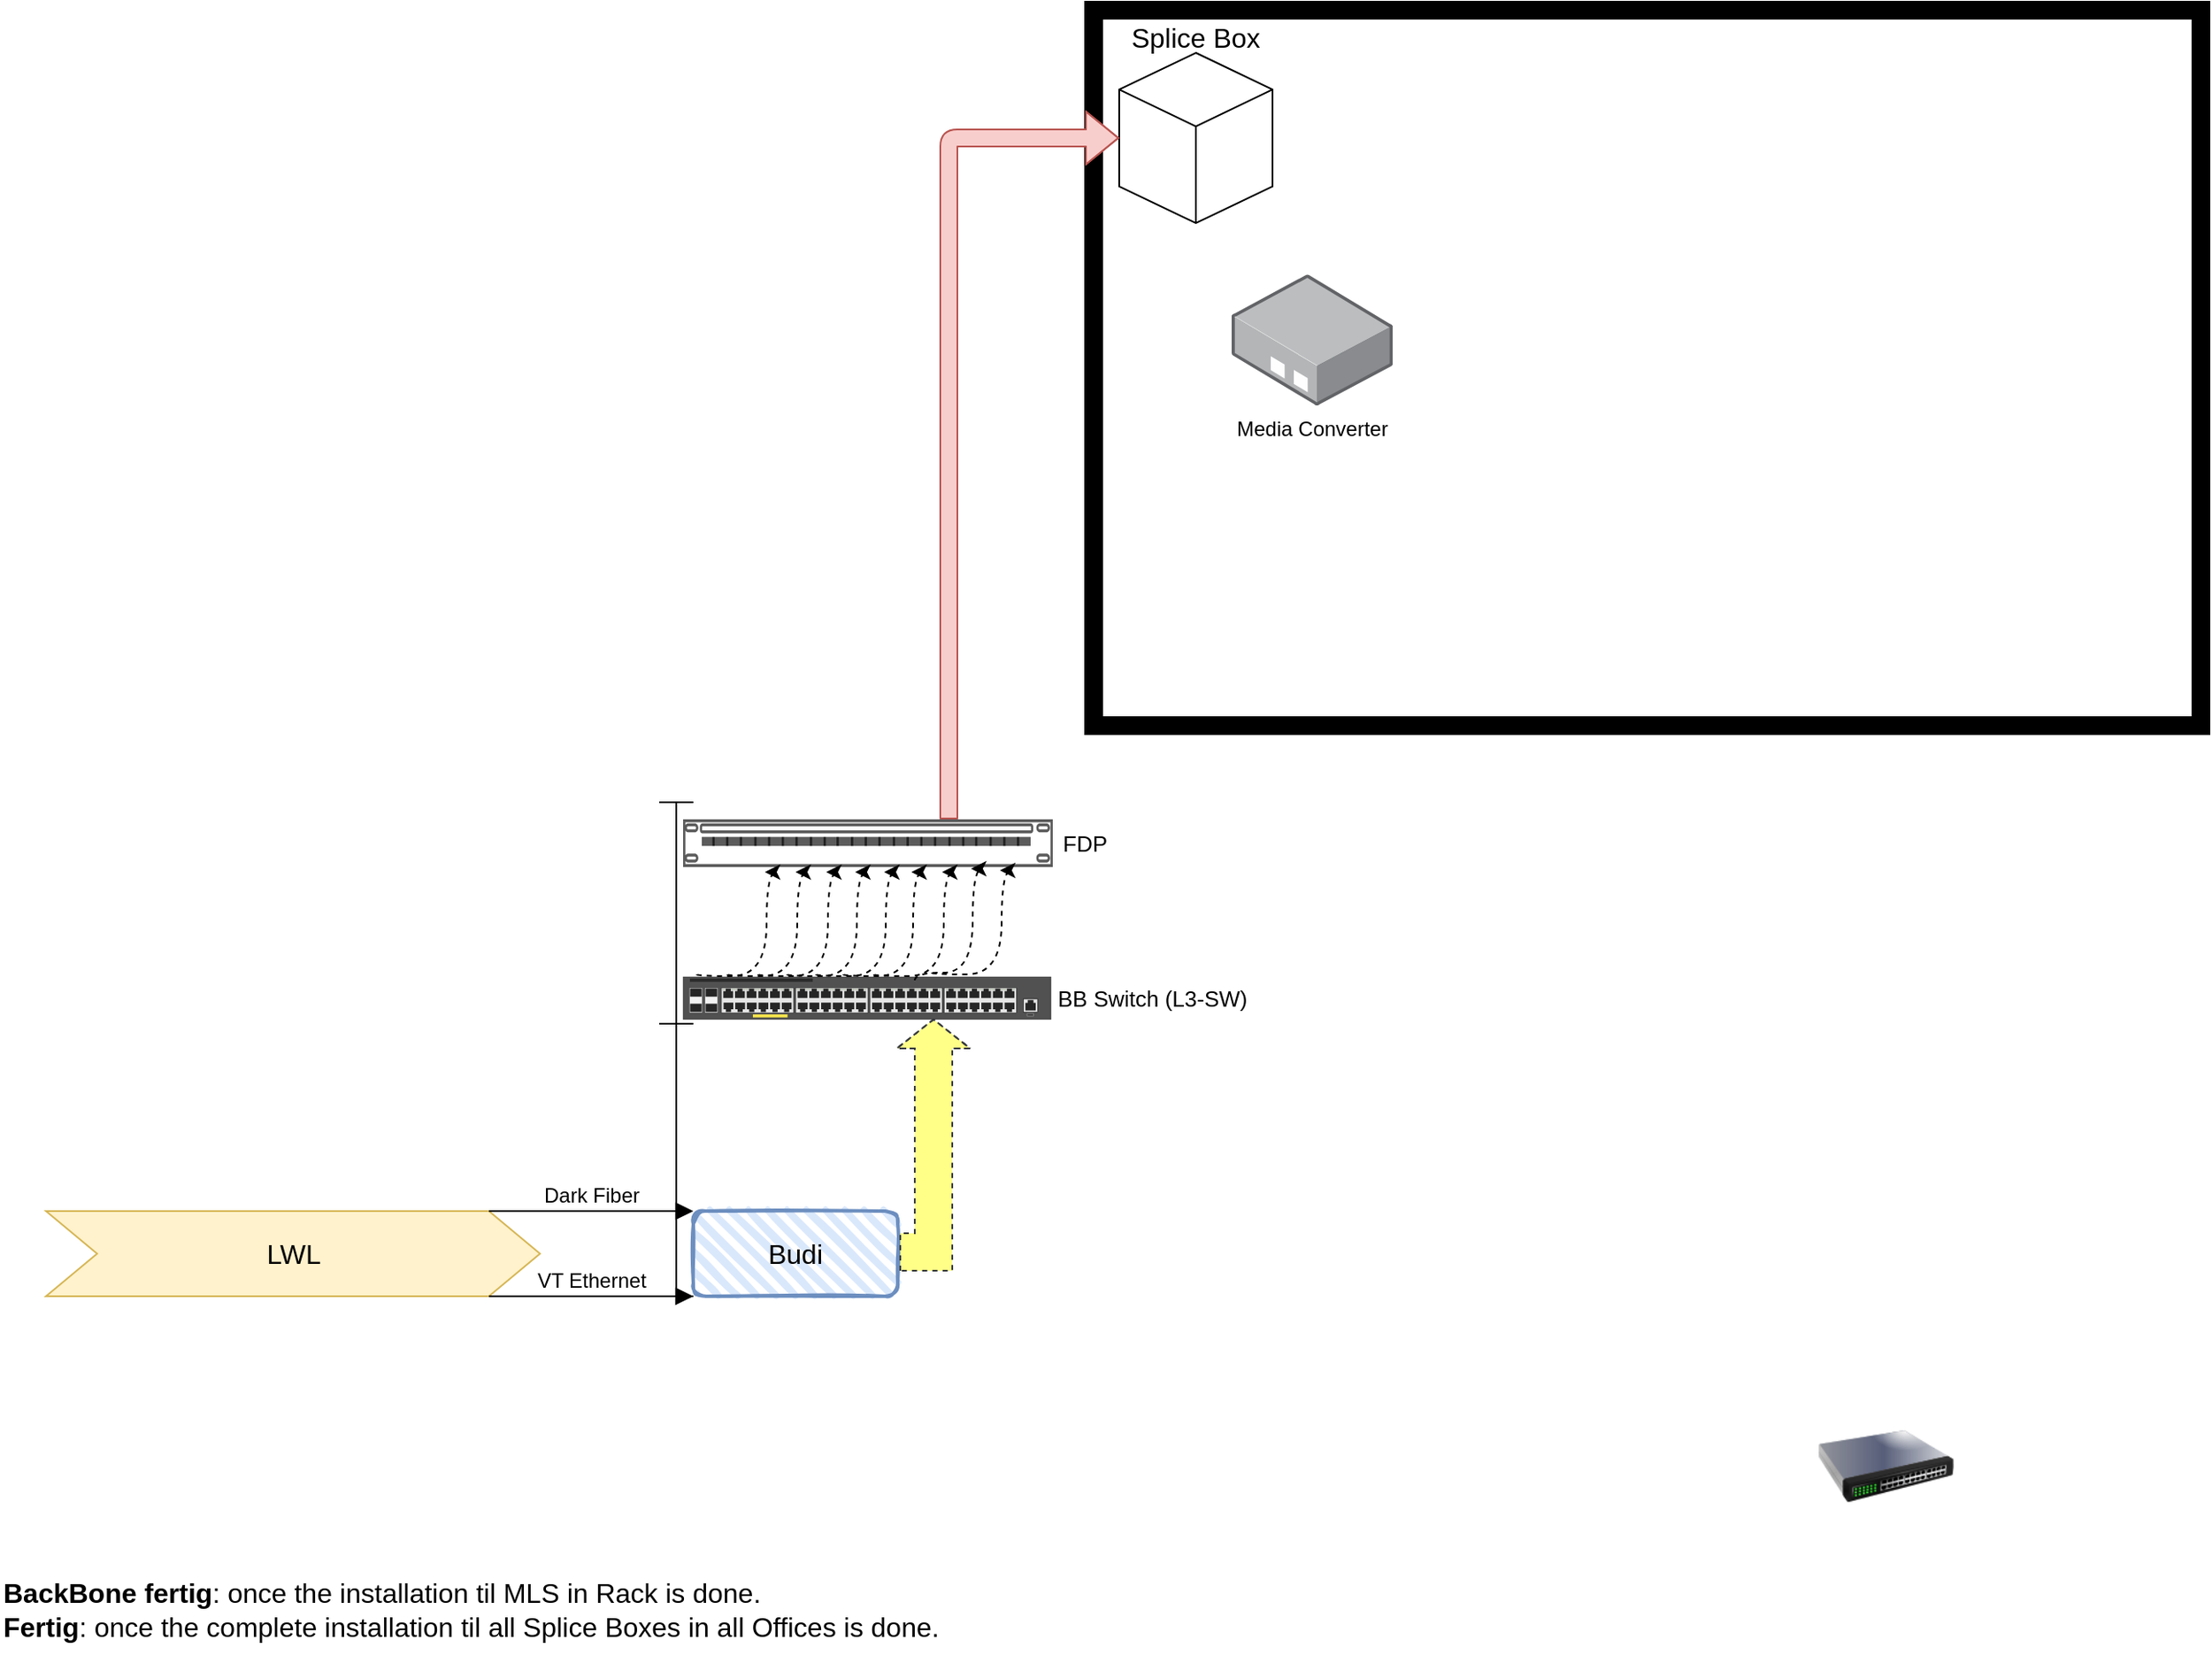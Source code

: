 <mxfile version="22.0.8" type="github">
  <diagram id="a45cf8ec-cd66-6f27-3ac3-be6e809c9e4a" name="Page-1">
    <mxGraphModel dx="2389" dy="2045" grid="1" gridSize="10" guides="1" tooltips="1" connect="1" arrows="1" fold="1" page="1" pageScale="1" pageWidth="827" pageHeight="1169" background="none" math="0" shadow="0">
      <root>
        <mxCell id="0" />
        <mxCell id="1" parent="0" />
        <mxCell id="yyix4hzH2c3j0yXBwJ8c-173" value="" style="image;html=1;image=img/lib/clip_art/networking/Switch_128x128.png" parent="1" vertex="1">
          <mxGeometry x="710" y="620" width="80" height="80" as="geometry" />
        </mxCell>
        <mxCell id="yyix4hzH2c3j0yXBwJ8c-174" value="Media Converter" style="image;points=[];aspect=fixed;html=1;align=center;shadow=0;dashed=0;image=img/lib/allied_telesis/media_converters/Media_Converter_Standalone.svg;imageBackground=none;fillStyle=auto;imageBorder=none;" parent="1" vertex="1">
          <mxGeometry x="366" y="-40" width="94.63" height="77.2" as="geometry" />
        </mxCell>
        <mxCell id="Vqkp-jwRN8CIVi1Nj_NX-19" value="LWL" style="html=1;shadow=0;dashed=0;align=center;verticalAlign=middle;shape=mxgraph.arrows2.arrow;dy=0;dx=30;notch=30;fontSize=16;fillColor=#fff2cc;strokeColor=#d6b656;" vertex="1" parent="1">
          <mxGeometry x="-330" y="510" width="290" height="50" as="geometry" />
        </mxCell>
        <mxCell id="Vqkp-jwRN8CIVi1Nj_NX-25" value="Budi" style="rounded=1;strokeWidth=2;fillWeight=4;hachureGap=8;hachureAngle=45;fillColor=#dae8fc;sketch=1;fontSize=16;flipH=0;labelBorderColor=none;labelBackgroundColor=none;html=1;whiteSpace=wrap;strokeColor=#6c8ebf;" vertex="1" parent="1">
          <mxGeometry x="50" y="510" width="120" height="50" as="geometry" />
        </mxCell>
        <mxCell id="Vqkp-jwRN8CIVi1Nj_NX-26" value="&lt;div align=&quot;left&quot;&gt;&lt;b&gt;BackBone fertig&lt;/b&gt;: once the installation til MLS in Rack is done.&lt;/div&gt;&lt;div align=&quot;left&quot;&gt;&lt;b&gt;Fertig&lt;/b&gt;: once the complete installation til all Splice Boxes in all Offices is done.&lt;/div&gt;" style="text;strokeColor=none;fillColor=none;html=1;align=left;verticalAlign=middle;whiteSpace=wrap;rounded=0;fontSize=16;" vertex="1" parent="1">
          <mxGeometry x="-357" y="708" width="570" height="71" as="geometry" />
        </mxCell>
        <mxCell id="Vqkp-jwRN8CIVi1Nj_NX-34" value="" style="shape=crossbar;whiteSpace=wrap;html=1;rounded=1;direction=south;fontSize=16;" vertex="1" parent="1">
          <mxGeometry x="30" y="400" width="20" height="160" as="geometry" />
        </mxCell>
        <mxCell id="Vqkp-jwRN8CIVi1Nj_NX-37" value="Dark Fiber" style="html=1;verticalAlign=bottom;endArrow=block;curved=0;rounded=0;fontSize=12;startSize=8;endSize=8;entryX=0;entryY=0;entryDx=0;entryDy=0;" edge="1" parent="1" target="Vqkp-jwRN8CIVi1Nj_NX-25">
          <mxGeometry width="80" relative="1" as="geometry">
            <mxPoint x="-70" y="510" as="sourcePoint" />
            <mxPoint x="10" y="510" as="targetPoint" />
          </mxGeometry>
        </mxCell>
        <mxCell id="Vqkp-jwRN8CIVi1Nj_NX-40" value="VT Ethernet" style="html=1;verticalAlign=bottom;endArrow=block;curved=0;rounded=0;fontSize=12;startSize=8;endSize=8;entryX=0;entryY=0;entryDx=0;entryDy=0;" edge="1" parent="1">
          <mxGeometry width="80" relative="1" as="geometry">
            <mxPoint x="-70" y="560" as="sourcePoint" />
            <mxPoint x="50" y="560" as="targetPoint" />
          </mxGeometry>
        </mxCell>
        <mxCell id="Vqkp-jwRN8CIVi1Nj_NX-42" value="" style="shape=crossbar;whiteSpace=wrap;html=1;rounded=1;direction=south;fontSize=16;" vertex="1" parent="1">
          <mxGeometry x="30" y="270" width="20" height="130" as="geometry" />
        </mxCell>
        <mxCell id="Vqkp-jwRN8CIVi1Nj_NX-43" value="FDP" style="strokeColor=#666666;html=1;labelPosition=right;align=left;spacingLeft=15;shadow=0;dashed=0;outlineConnect=0;shape=mxgraph.rack.general.cat5e_rack_mount_patch_panel_24_ports;fontSize=13;verticalAlign=middle;spacing=-9;" vertex="1" parent="1">
          <mxGeometry x="44" y="280" width="217" height="28" as="geometry" />
        </mxCell>
        <mxCell id="Vqkp-jwRN8CIVi1Nj_NX-45" value="BB Switch (L3-SW)" style="html=1;verticalLabelPosition=middle;verticalAlign=middle;outlineConnect=0;shadow=0;dashed=0;shape=mxgraph.rack.hpe_aruba.switches.jl256a_aruba_2930f_48g_poeplus_4sfpplus_switch;fontSize=13;labelPosition=right;align=left;spacing=4;" vertex="1" parent="1">
          <mxGeometry x="44" y="372.5" width="216" height="25" as="geometry" />
        </mxCell>
        <mxCell id="Vqkp-jwRN8CIVi1Nj_NX-49" value="" style="html=1;labelBackgroundColor=#ffffff;startArrow=none;startFill=0;endArrow=classic;endFill=1;jettySize=auto;orthogonalLoop=1;strokeWidth=1;dashed=1;fontSize=14;rounded=0;edgeStyle=orthogonalEdgeStyle;curved=1;endSize=6;startSize=13;sourcePerimeterSpacing=-1;shadow=0;" edge="1" parent="1">
          <mxGeometry width="60" height="60" relative="1" as="geometry">
            <mxPoint x="52" y="371" as="sourcePoint" />
            <mxPoint x="92" y="311" as="targetPoint" />
            <Array as="points">
              <mxPoint x="93" y="372" />
              <mxPoint x="93" y="311" />
            </Array>
          </mxGeometry>
        </mxCell>
        <mxCell id="Vqkp-jwRN8CIVi1Nj_NX-50" value="" style="html=1;labelBackgroundColor=#ffffff;startArrow=none;startFill=0;endArrow=classic;endFill=1;jettySize=auto;orthogonalLoop=1;strokeWidth=1;dashed=1;fontSize=14;rounded=0;edgeStyle=orthogonalEdgeStyle;curved=1;endSize=6;startSize=13;sourcePerimeterSpacing=-1;shadow=0;" edge="1" parent="1">
          <mxGeometry width="60" height="60" relative="1" as="geometry">
            <mxPoint x="70" y="371" as="sourcePoint" />
            <mxPoint x="110" y="311" as="targetPoint" />
            <Array as="points">
              <mxPoint x="111" y="372" />
              <mxPoint x="111" y="311" />
            </Array>
          </mxGeometry>
        </mxCell>
        <mxCell id="Vqkp-jwRN8CIVi1Nj_NX-52" value="" style="html=1;labelBackgroundColor=#ffffff;startArrow=none;startFill=0;endArrow=classic;endFill=1;jettySize=auto;orthogonalLoop=1;strokeWidth=1;dashed=1;fontSize=14;rounded=0;edgeStyle=orthogonalEdgeStyle;curved=1;endSize=6;startSize=13;sourcePerimeterSpacing=-1;shadow=0;" edge="1" parent="1">
          <mxGeometry width="60" height="60" relative="1" as="geometry">
            <mxPoint x="88" y="371" as="sourcePoint" />
            <mxPoint x="128" y="311" as="targetPoint" />
            <Array as="points">
              <mxPoint x="129" y="372" />
              <mxPoint x="129" y="311" />
            </Array>
          </mxGeometry>
        </mxCell>
        <mxCell id="Vqkp-jwRN8CIVi1Nj_NX-53" value="" style="html=1;labelBackgroundColor=#ffffff;startArrow=none;startFill=0;endArrow=classic;endFill=1;jettySize=auto;orthogonalLoop=1;strokeWidth=1;dashed=1;fontSize=14;rounded=0;edgeStyle=orthogonalEdgeStyle;curved=1;endSize=6;startSize=13;sourcePerimeterSpacing=-1;shadow=0;" edge="1" parent="1">
          <mxGeometry width="60" height="60" relative="1" as="geometry">
            <mxPoint x="105" y="371" as="sourcePoint" />
            <mxPoint x="145" y="311" as="targetPoint" />
            <Array as="points">
              <mxPoint x="146" y="372" />
              <mxPoint x="146" y="311" />
            </Array>
          </mxGeometry>
        </mxCell>
        <mxCell id="Vqkp-jwRN8CIVi1Nj_NX-54" value="" style="html=1;labelBackgroundColor=#ffffff;startArrow=none;startFill=0;endArrow=classic;endFill=1;jettySize=auto;orthogonalLoop=1;strokeWidth=1;dashed=1;fontSize=14;rounded=0;edgeStyle=orthogonalEdgeStyle;curved=1;endSize=6;startSize=13;sourcePerimeterSpacing=-1;shadow=0;" edge="1" parent="1">
          <mxGeometry width="60" height="60" relative="1" as="geometry">
            <mxPoint x="122" y="371" as="sourcePoint" />
            <mxPoint x="162" y="311" as="targetPoint" />
            <Array as="points">
              <mxPoint x="163" y="372" />
              <mxPoint x="163" y="311" />
            </Array>
          </mxGeometry>
        </mxCell>
        <mxCell id="Vqkp-jwRN8CIVi1Nj_NX-55" value="" style="html=1;labelBackgroundColor=#ffffff;startArrow=none;startFill=0;endArrow=classic;endFill=1;jettySize=auto;orthogonalLoop=1;strokeWidth=1;dashed=1;fontSize=14;rounded=0;edgeStyle=orthogonalEdgeStyle;curved=1;endSize=6;startSize=13;sourcePerimeterSpacing=-1;shadow=0;" edge="1" parent="1">
          <mxGeometry width="60" height="60" relative="1" as="geometry">
            <mxPoint x="138" y="371" as="sourcePoint" />
            <mxPoint x="178" y="311" as="targetPoint" />
            <Array as="points">
              <mxPoint x="179" y="372" />
              <mxPoint x="179" y="311" />
            </Array>
          </mxGeometry>
        </mxCell>
        <mxCell id="Vqkp-jwRN8CIVi1Nj_NX-56" value="" style="html=1;labelBackgroundColor=#ffffff;startArrow=none;startFill=0;endArrow=classic;endFill=1;jettySize=auto;orthogonalLoop=1;strokeWidth=1;dashed=1;fontSize=14;rounded=0;edgeStyle=orthogonalEdgeStyle;curved=1;endSize=6;startSize=13;sourcePerimeterSpacing=-1;shadow=0;" edge="1" parent="1">
          <mxGeometry width="60" height="60" relative="1" as="geometry">
            <mxPoint x="156" y="371" as="sourcePoint" />
            <mxPoint x="196" y="311" as="targetPoint" />
            <Array as="points">
              <mxPoint x="197" y="372" />
              <mxPoint x="197" y="311" />
            </Array>
          </mxGeometry>
        </mxCell>
        <mxCell id="Vqkp-jwRN8CIVi1Nj_NX-57" value="" style="html=1;labelBackgroundColor=#ffffff;startArrow=none;startFill=0;endArrow=classic;endFill=1;jettySize=auto;orthogonalLoop=1;strokeWidth=1;dashed=1;fontSize=14;rounded=0;edgeStyle=orthogonalEdgeStyle;curved=1;endSize=6;startSize=13;sourcePerimeterSpacing=-1;shadow=0;" edge="1" parent="1">
          <mxGeometry width="60" height="60" relative="1" as="geometry">
            <mxPoint x="180" y="374.5" as="sourcePoint" />
            <mxPoint x="213" y="309" as="targetPoint" />
            <Array as="points">
              <mxPoint x="180" y="370" />
              <mxPoint x="214" y="370" />
              <mxPoint x="214" y="309" />
            </Array>
          </mxGeometry>
        </mxCell>
        <mxCell id="Vqkp-jwRN8CIVi1Nj_NX-58" value="" style="html=1;labelBackgroundColor=#ffffff;startArrow=none;startFill=0;endArrow=classic;endFill=1;jettySize=auto;orthogonalLoop=1;strokeWidth=1;dashed=1;fontSize=14;rounded=0;edgeStyle=orthogonalEdgeStyle;curved=1;endSize=6;startSize=13;sourcePerimeterSpacing=-1;shadow=0;" edge="1" parent="1">
          <mxGeometry width="60" height="60" relative="1" as="geometry">
            <mxPoint x="190" y="370" as="sourcePoint" />
            <mxPoint x="230" y="310" as="targetPoint" />
            <Array as="points">
              <mxPoint x="231" y="371" />
              <mxPoint x="231" y="310" />
            </Array>
          </mxGeometry>
        </mxCell>
        <mxCell id="Vqkp-jwRN8CIVi1Nj_NX-59" value="" style="edgeStyle=segmentEdgeStyle;endArrow=classic;html=1;curved=0;rounded=0;fontSize=12;dashed=1;shape=flexArrow;fillColor=#ffff88;strokeColor=#36393d;width=22;endSize=5.33;" edge="1" parent="1">
          <mxGeometry width="50" height="50" relative="1" as="geometry">
            <mxPoint x="171" y="534" as="sourcePoint" />
            <mxPoint x="191" y="397" as="targetPoint" />
            <Array as="points">
              <mxPoint x="191" y="534" />
            </Array>
          </mxGeometry>
        </mxCell>
        <mxCell id="Vqkp-jwRN8CIVi1Nj_NX-61" value="" style="verticalLabelPosition=bottom;html=1;verticalAlign=top;align=center;shape=mxgraph.floorplan.room;fillColor=strokeColor;fontSize=16;strokeWidth=1;" vertex="1" parent="1">
          <mxGeometry x="280" y="-200" width="660" height="430" as="geometry" />
        </mxCell>
        <mxCell id="Vqkp-jwRN8CIVi1Nj_NX-62" value="&lt;p style=&quot;line-height: 0%;&quot;&gt;Splice Box&lt;/p&gt;" style="html=1;whiteSpace=wrap;shape=isoCube2;backgroundOutline=1;isoAngle=15;fontSize=16;labelPosition=center;verticalLabelPosition=top;align=center;verticalAlign=bottom;spacing=-8;" vertex="1" parent="1">
          <mxGeometry x="300" y="-170" width="90" height="100" as="geometry" />
        </mxCell>
        <mxCell id="Vqkp-jwRN8CIVi1Nj_NX-63" value="" style="edgeStyle=segmentEdgeStyle;endArrow=classic;html=1;curved=0;rounded=1;fontSize=12;fillColor=#f8cecc;strokeColor=#b85450;shadow=0;shape=flexArrow;" edge="1" parent="1">
          <mxGeometry width="50" height="50" relative="1" as="geometry">
            <mxPoint x="200" y="280" as="sourcePoint" />
            <mxPoint x="300" y="-120" as="targetPoint" />
            <Array as="points">
              <mxPoint x="200" y="-120" />
            </Array>
          </mxGeometry>
        </mxCell>
        <mxCell id="Vqkp-jwRN8CIVi1Nj_NX-64" style="edgeStyle=none;curved=1;rounded=0;orthogonalLoop=1;jettySize=auto;html=1;entryX=0;entryY=0.5;entryDx=0;entryDy=0;entryPerimeter=0;fontSize=12;startSize=8;endSize=8;" edge="1" parent="1" source="Vqkp-jwRN8CIVi1Nj_NX-62" target="Vqkp-jwRN8CIVi1Nj_NX-62">
          <mxGeometry relative="1" as="geometry" />
        </mxCell>
      </root>
    </mxGraphModel>
  </diagram>
</mxfile>
